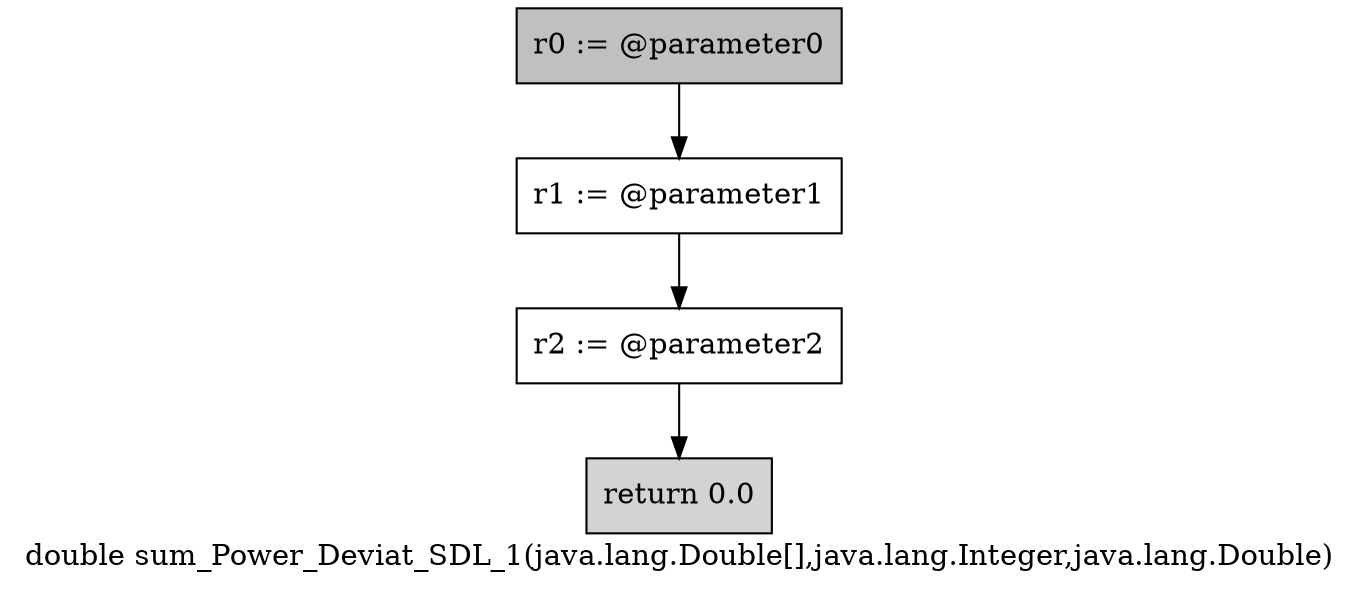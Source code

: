 digraph "double sum_Power_Deviat_SDL_1(java.lang.Double[],java.lang.Integer,java.lang.Double)" {
    label="double sum_Power_Deviat_SDL_1(java.lang.Double[],java.lang.Integer,java.lang.Double)";
    node [shape=box];
    "0" [style=filled,fillcolor=gray,label="r0 := @parameter0",];
    "1" [label="r1 := @parameter1",];
    "0"->"1";
    "2" [label="r2 := @parameter2",];
    "1"->"2";
    "3" [style=filled,fillcolor=lightgray,label="return 0.0",];
    "2"->"3";
}
